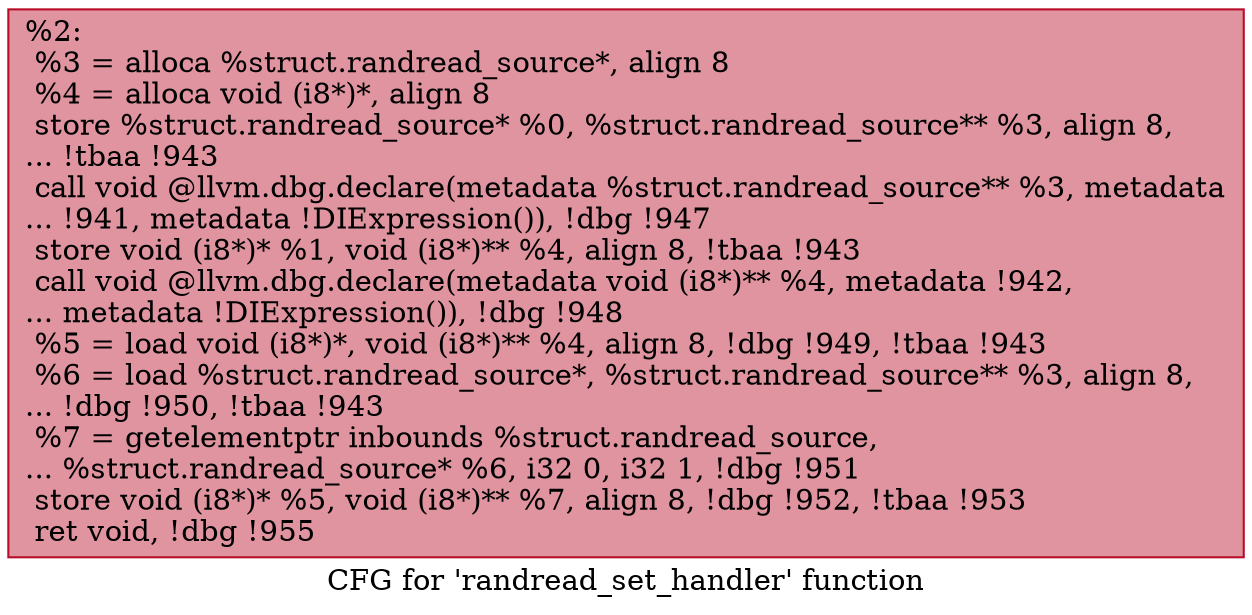 digraph "CFG for 'randread_set_handler' function" {
	label="CFG for 'randread_set_handler' function";

	Node0x24e7870 [shape=record,color="#b70d28ff", style=filled, fillcolor="#b70d2870",label="{%2:\l  %3 = alloca %struct.randread_source*, align 8\l  %4 = alloca void (i8*)*, align 8\l  store %struct.randread_source* %0, %struct.randread_source** %3, align 8,\l... !tbaa !943\l  call void @llvm.dbg.declare(metadata %struct.randread_source** %3, metadata\l... !941, metadata !DIExpression()), !dbg !947\l  store void (i8*)* %1, void (i8*)** %4, align 8, !tbaa !943\l  call void @llvm.dbg.declare(metadata void (i8*)** %4, metadata !942,\l... metadata !DIExpression()), !dbg !948\l  %5 = load void (i8*)*, void (i8*)** %4, align 8, !dbg !949, !tbaa !943\l  %6 = load %struct.randread_source*, %struct.randread_source** %3, align 8,\l... !dbg !950, !tbaa !943\l  %7 = getelementptr inbounds %struct.randread_source,\l... %struct.randread_source* %6, i32 0, i32 1, !dbg !951\l  store void (i8*)* %5, void (i8*)** %7, align 8, !dbg !952, !tbaa !953\l  ret void, !dbg !955\l}"];
}
